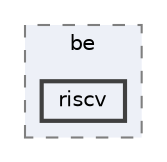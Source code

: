 digraph "ir/be/riscv"
{
 // LATEX_PDF_SIZE
  bgcolor="transparent";
  edge [fontname=Helvetica,fontsize=10,labelfontname=Helvetica,labelfontsize=10];
  node [fontname=Helvetica,fontsize=10,shape=box,height=0.2,width=0.4];
  compound=true
  subgraph clusterdir_a6ab1ad882dac59513ff593cd32f4090 {
    graph [ bgcolor="#edf0f7", pencolor="grey50", label="be", fontname=Helvetica,fontsize=10 style="filled,dashed", URL="dir_a6ab1ad882dac59513ff593cd32f4090.html",tooltip=""]
  dir_1875bd0d984675490708f6c090e1636b [label="riscv", fillcolor="#edf0f7", color="grey25", style="filled,bold", URL="dir_1875bd0d984675490708f6c090e1636b.html",tooltip=""];
  }
}
